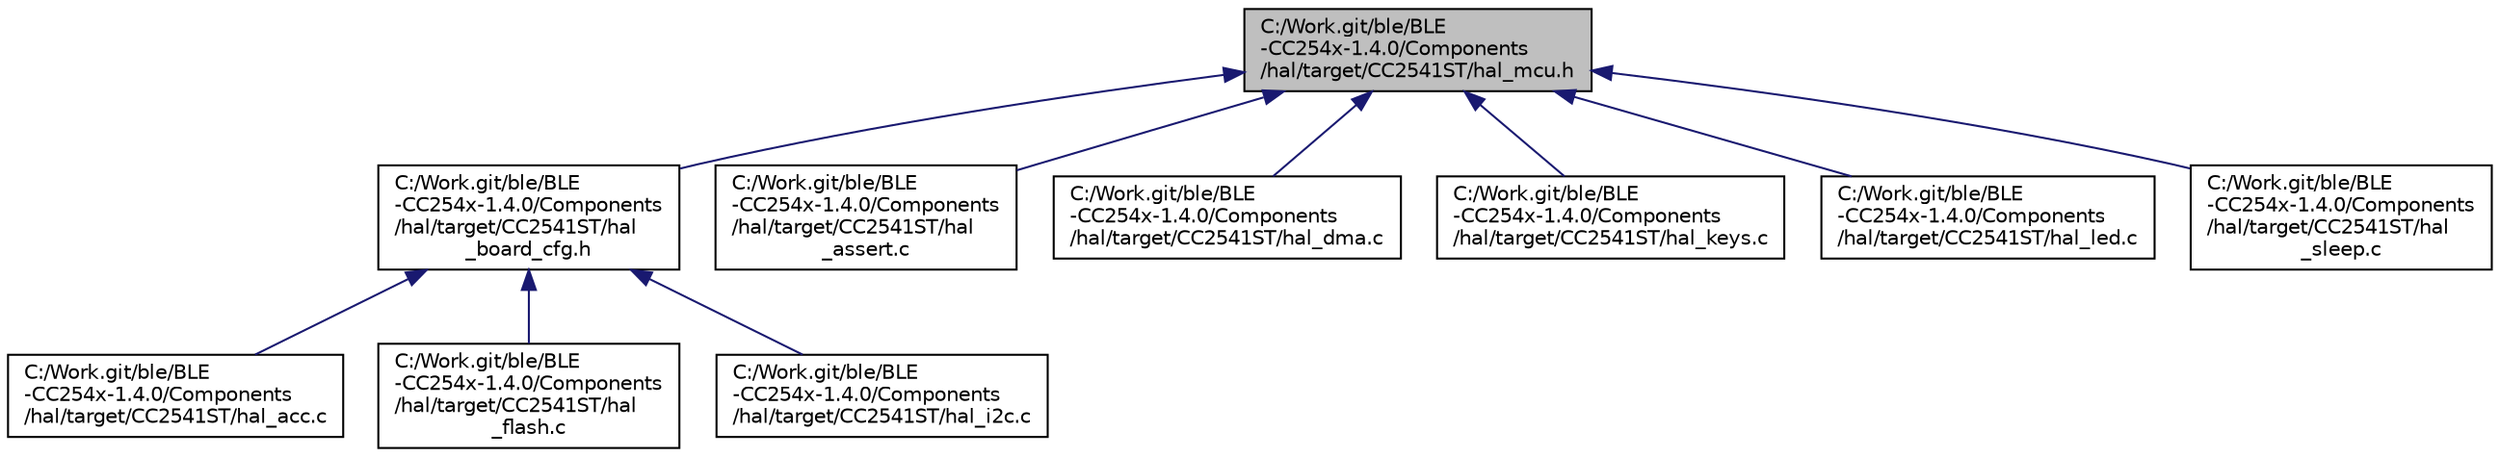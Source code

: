 digraph "C:/Work.git/ble/BLE-CC254x-1.4.0/Components/hal/target/CC2541ST/hal_mcu.h"
{
  edge [fontname="Helvetica",fontsize="10",labelfontname="Helvetica",labelfontsize="10"];
  node [fontname="Helvetica",fontsize="10",shape=record];
  Node1 [label="C:/Work.git/ble/BLE\l-CC254x-1.4.0/Components\l/hal/target/CC2541ST/hal_mcu.h",height=0.2,width=0.4,color="black", fillcolor="grey75", style="filled" fontcolor="black"];
  Node1 -> Node2 [dir="back",color="midnightblue",fontsize="10",style="solid",fontname="Helvetica"];
  Node2 [label="C:/Work.git/ble/BLE\l-CC254x-1.4.0/Components\l/hal/target/CC2541ST/hal\l_board_cfg.h",height=0.2,width=0.4,color="black", fillcolor="white", style="filled",URL="$_components_2hal_2target_2_c_c2541_s_t_2hal__board__cfg_8h.html"];
  Node2 -> Node3 [dir="back",color="midnightblue",fontsize="10",style="solid",fontname="Helvetica"];
  Node3 [label="C:/Work.git/ble/BLE\l-CC254x-1.4.0/Components\l/hal/target/CC2541ST/hal_acc.c",height=0.2,width=0.4,color="black", fillcolor="white", style="filled",URL="$hal__acc_8c.html"];
  Node2 -> Node4 [dir="back",color="midnightblue",fontsize="10",style="solid",fontname="Helvetica"];
  Node4 [label="C:/Work.git/ble/BLE\l-CC254x-1.4.0/Components\l/hal/target/CC2541ST/hal\l_flash.c",height=0.2,width=0.4,color="black", fillcolor="white", style="filled",URL="$_components_2hal_2target_2_c_c2541_s_t_2hal__flash_8c.html"];
  Node2 -> Node5 [dir="back",color="midnightblue",fontsize="10",style="solid",fontname="Helvetica"];
  Node5 [label="C:/Work.git/ble/BLE\l-CC254x-1.4.0/Components\l/hal/target/CC2541ST/hal_i2c.c",height=0.2,width=0.4,color="black", fillcolor="white", style="filled",URL="$_c_c2541_s_t_2hal__i2c_8c.html"];
  Node1 -> Node6 [dir="back",color="midnightblue",fontsize="10",style="solid",fontname="Helvetica"];
  Node6 [label="C:/Work.git/ble/BLE\l-CC254x-1.4.0/Components\l/hal/target/CC2541ST/hal\l_assert.c",height=0.2,width=0.4,color="black", fillcolor="white", style="filled",URL="$target_2_c_c2541_s_t_2hal__assert_8c.html"];
  Node1 -> Node7 [dir="back",color="midnightblue",fontsize="10",style="solid",fontname="Helvetica"];
  Node7 [label="C:/Work.git/ble/BLE\l-CC254x-1.4.0/Components\l/hal/target/CC2541ST/hal_dma.c",height=0.2,width=0.4,color="black", fillcolor="white", style="filled",URL="$_c_c2541_s_t_2hal__dma_8c.html"];
  Node1 -> Node8 [dir="back",color="midnightblue",fontsize="10",style="solid",fontname="Helvetica"];
  Node8 [label="C:/Work.git/ble/BLE\l-CC254x-1.4.0/Components\l/hal/target/CC2541ST/hal_keys.c",height=0.2,width=0.4,color="black", fillcolor="white", style="filled",URL="$hal__keys_8c.html"];
  Node1 -> Node9 [dir="back",color="midnightblue",fontsize="10",style="solid",fontname="Helvetica"];
  Node9 [label="C:/Work.git/ble/BLE\l-CC254x-1.4.0/Components\l/hal/target/CC2541ST/hal_led.c",height=0.2,width=0.4,color="black", fillcolor="white", style="filled",URL="$_c_c2541_s_t_2hal__led_8c.html"];
  Node1 -> Node10 [dir="back",color="midnightblue",fontsize="10",style="solid",fontname="Helvetica"];
  Node10 [label="C:/Work.git/ble/BLE\l-CC254x-1.4.0/Components\l/hal/target/CC2541ST/hal\l_sleep.c",height=0.2,width=0.4,color="black", fillcolor="white", style="filled",URL="$_c_c2541_s_t_2hal__sleep_8c.html"];
}
